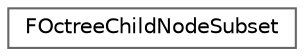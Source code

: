 digraph "Graphical Class Hierarchy"
{
 // INTERACTIVE_SVG=YES
 // LATEX_PDF_SIZE
  bgcolor="transparent";
  edge [fontname=Helvetica,fontsize=10,labelfontname=Helvetica,labelfontsize=10];
  node [fontname=Helvetica,fontsize=10,shape=box,height=0.2,width=0.4];
  rankdir="LR";
  Node0 [id="Node000000",label="FOctreeChildNodeSubset",height=0.2,width=0.4,color="grey40", fillcolor="white", style="filled",URL="$df/df0/classFOctreeChildNodeSubset.html",tooltip="A subset of an octree node's children that intersect a bounding box."];
}
